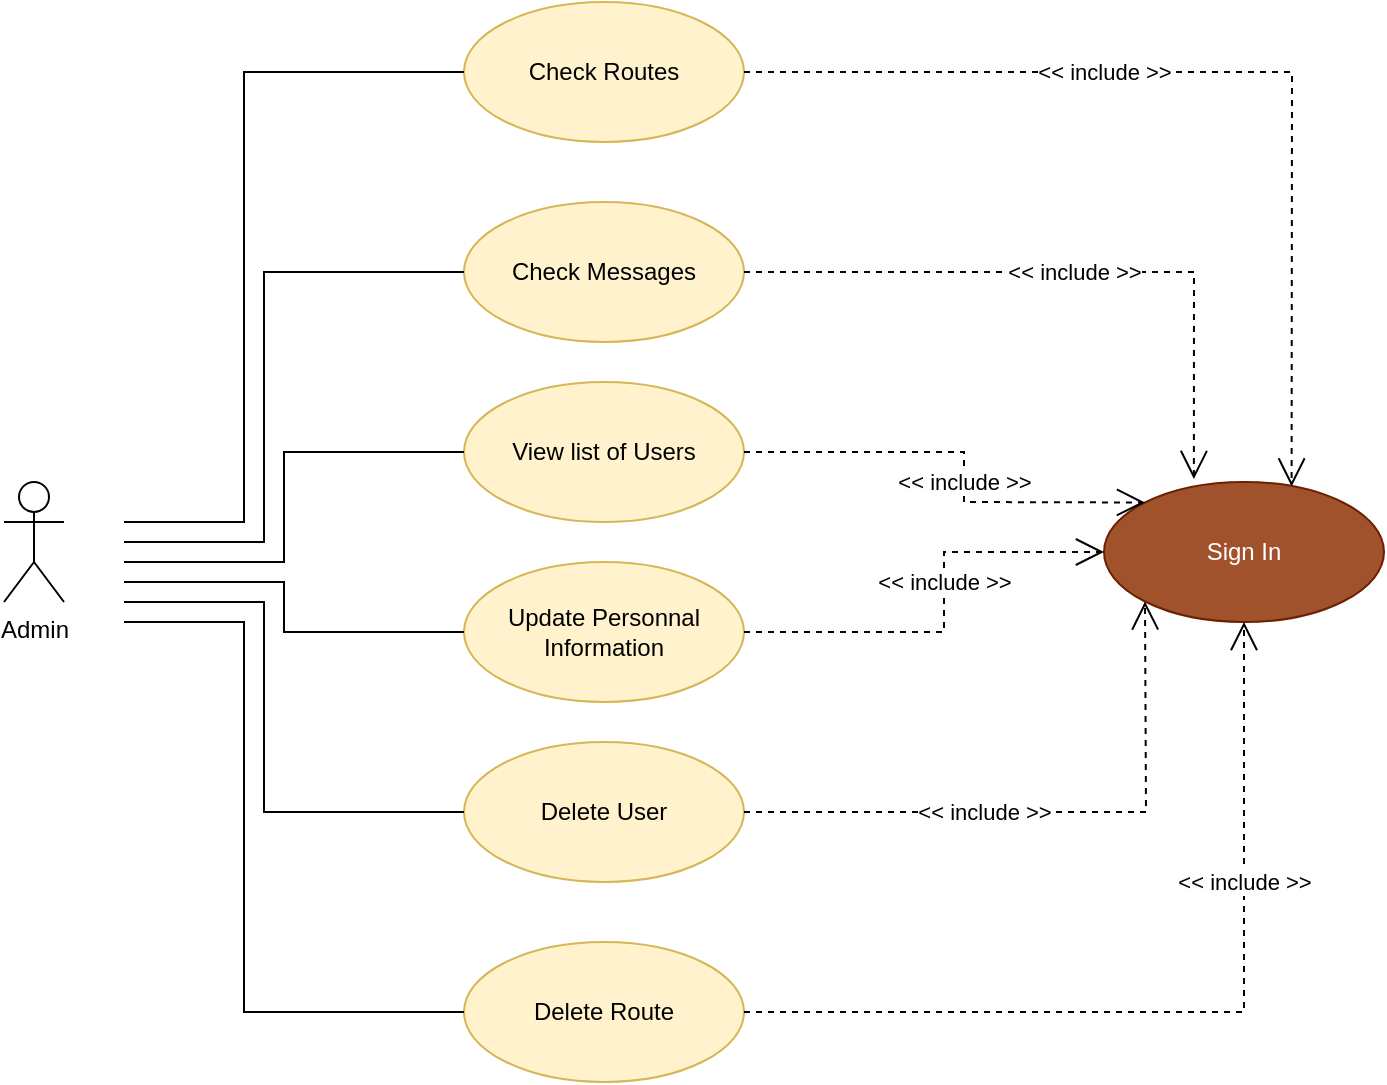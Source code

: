 <mxfile version="26.1.0">
  <diagram name="Page-1" id="76RxO8kOraSOlL7Umvtb">
    <mxGraphModel dx="740" dy="859" grid="1" gridSize="10" guides="1" tooltips="1" connect="1" arrows="1" fold="1" page="1" pageScale="1" pageWidth="827" pageHeight="1169" math="0" shadow="0">
      <root>
        <mxCell id="0" />
        <mxCell id="1" parent="0" />
        <mxCell id="wZeFQ-SQ1kYjzPRbCw-j-1" value="Check Routes" style="ellipse;whiteSpace=wrap;html=1;fillColor=#fff2cc;strokeColor=#d6b656;" vertex="1" parent="1">
          <mxGeometry x="260" y="190" width="140" height="70" as="geometry" />
        </mxCell>
        <mxCell id="wZeFQ-SQ1kYjzPRbCw-j-2" value="Check Messages" style="ellipse;whiteSpace=wrap;html=1;fillColor=#fff2cc;strokeColor=#d6b656;" vertex="1" parent="1">
          <mxGeometry x="260" y="290" width="140" height="70" as="geometry" />
        </mxCell>
        <mxCell id="wZeFQ-SQ1kYjzPRbCw-j-3" value="View list of Users" style="ellipse;whiteSpace=wrap;html=1;fillColor=#fff2cc;strokeColor=#d6b656;" vertex="1" parent="1">
          <mxGeometry x="260" y="380" width="140" height="70" as="geometry" />
        </mxCell>
        <mxCell id="wZeFQ-SQ1kYjzPRbCw-j-4" value="Delete User" style="ellipse;whiteSpace=wrap;html=1;fillColor=#fff2cc;strokeColor=#d6b656;" vertex="1" parent="1">
          <mxGeometry x="260" y="560" width="140" height="70" as="geometry" />
        </mxCell>
        <mxCell id="wZeFQ-SQ1kYjzPRbCw-j-5" value="Delete Route" style="ellipse;whiteSpace=wrap;html=1;fillColor=#fff2cc;strokeColor=#d6b656;" vertex="1" parent="1">
          <mxGeometry x="260" y="660" width="140" height="70" as="geometry" />
        </mxCell>
        <mxCell id="wZeFQ-SQ1kYjzPRbCw-j-6" value="Update Personnal&lt;br&gt;Information" style="ellipse;whiteSpace=wrap;html=1;fillColor=#fff2cc;strokeColor=#d6b656;" vertex="1" parent="1">
          <mxGeometry x="260" y="470" width="140" height="70" as="geometry" />
        </mxCell>
        <mxCell id="wZeFQ-SQ1kYjzPRbCw-j-7" value="Sign In" style="ellipse;whiteSpace=wrap;html=1;fillColor=#a0522d;strokeColor=#6D1F00;fontColor=#ffffff;" vertex="1" parent="1">
          <mxGeometry x="580" y="430" width="140" height="70" as="geometry" />
        </mxCell>
        <mxCell id="wZeFQ-SQ1kYjzPRbCw-j-8" value="&lt;div&gt;Admin&lt;/div&gt;" style="shape=umlActor;verticalLabelPosition=bottom;verticalAlign=top;html=1;" vertex="1" parent="1">
          <mxGeometry x="30" y="430" width="30" height="60" as="geometry" />
        </mxCell>
        <mxCell id="wZeFQ-SQ1kYjzPRbCw-j-9" value="&amp;lt;&amp;lt; include &amp;gt;&amp;gt;" style="endArrow=open;endSize=12;dashed=1;html=1;rounded=0;entryX=0;entryY=0.5;entryDx=0;entryDy=0;exitX=1;exitY=0.5;exitDx=0;exitDy=0;" edge="1" parent="1" source="wZeFQ-SQ1kYjzPRbCw-j-6" target="wZeFQ-SQ1kYjzPRbCw-j-7">
          <mxGeometry x="0.136" width="160" relative="1" as="geometry">
            <mxPoint x="260" y="520" as="sourcePoint" />
            <mxPoint x="420" y="520" as="targetPoint" />
            <Array as="points">
              <mxPoint x="500" y="505" />
              <mxPoint x="500" y="465" />
            </Array>
            <mxPoint as="offset" />
          </mxGeometry>
        </mxCell>
        <mxCell id="wZeFQ-SQ1kYjzPRbCw-j-11" value="&amp;lt;&amp;lt; include &amp;gt;&amp;gt;" style="endArrow=open;endSize=12;dashed=1;html=1;rounded=0;entryX=0;entryY=0;entryDx=0;entryDy=0;exitX=1;exitY=0.5;exitDx=0;exitDy=0;" edge="1" parent="1" source="wZeFQ-SQ1kYjzPRbCw-j-3" target="wZeFQ-SQ1kYjzPRbCw-j-7">
          <mxGeometry x="0.109" width="160" relative="1" as="geometry">
            <mxPoint x="410" y="515" as="sourcePoint" />
            <mxPoint x="590" y="475" as="targetPoint" />
            <Array as="points">
              <mxPoint x="510" y="415" />
              <mxPoint x="510" y="440" />
            </Array>
            <mxPoint as="offset" />
          </mxGeometry>
        </mxCell>
        <mxCell id="wZeFQ-SQ1kYjzPRbCw-j-12" value="&amp;lt;&amp;lt; include &amp;gt;&amp;gt;" style="endArrow=open;endSize=12;dashed=1;html=1;rounded=0;entryX=0;entryY=1;entryDx=0;entryDy=0;exitX=1;exitY=0.5;exitDx=0;exitDy=0;" edge="1" parent="1" source="wZeFQ-SQ1kYjzPRbCw-j-4" target="wZeFQ-SQ1kYjzPRbCw-j-7">
          <mxGeometry x="-0.216" width="160" relative="1" as="geometry">
            <mxPoint x="420" y="600" as="sourcePoint" />
            <mxPoint x="600" y="560" as="targetPoint" />
            <Array as="points">
              <mxPoint x="601" y="595" />
            </Array>
            <mxPoint as="offset" />
          </mxGeometry>
        </mxCell>
        <mxCell id="wZeFQ-SQ1kYjzPRbCw-j-13" value="&amp;lt;&amp;lt; include &amp;gt;&amp;gt;" style="endArrow=open;endSize=12;dashed=1;html=1;rounded=0;entryX=0.5;entryY=1;entryDx=0;entryDy=0;exitX=1;exitY=0.5;exitDx=0;exitDy=0;" edge="1" parent="1" source="wZeFQ-SQ1kYjzPRbCw-j-5" target="wZeFQ-SQ1kYjzPRbCw-j-7">
          <mxGeometry x="0.416" width="160" relative="1" as="geometry">
            <mxPoint x="410" y="605" as="sourcePoint" />
            <mxPoint x="611" y="500" as="targetPoint" />
            <Array as="points">
              <mxPoint x="650" y="695" />
            </Array>
            <mxPoint as="offset" />
          </mxGeometry>
        </mxCell>
        <mxCell id="wZeFQ-SQ1kYjzPRbCw-j-14" value="&amp;lt;&amp;lt; include &amp;gt;&amp;gt;" style="endArrow=open;endSize=12;dashed=1;html=1;rounded=0;entryX=0.321;entryY=-0.021;entryDx=0;entryDy=0;exitX=1;exitY=0.5;exitDx=0;exitDy=0;entryPerimeter=0;" edge="1" parent="1" source="wZeFQ-SQ1kYjzPRbCw-j-2" target="wZeFQ-SQ1kYjzPRbCw-j-7">
          <mxGeometry x="0.004" width="160" relative="1" as="geometry">
            <mxPoint x="410" y="605" as="sourcePoint" />
            <mxPoint x="611" y="500" as="targetPoint" />
            <Array as="points">
              <mxPoint x="625" y="325" />
            </Array>
            <mxPoint as="offset" />
          </mxGeometry>
        </mxCell>
        <mxCell id="wZeFQ-SQ1kYjzPRbCw-j-15" value="&amp;lt;&amp;lt; include &amp;gt;&amp;gt;" style="endArrow=open;endSize=12;dashed=1;html=1;rounded=0;entryX=0.67;entryY=0.032;entryDx=0;entryDy=0;exitX=1;exitY=0.5;exitDx=0;exitDy=0;entryPerimeter=0;" edge="1" parent="1" source="wZeFQ-SQ1kYjzPRbCw-j-1" target="wZeFQ-SQ1kYjzPRbCw-j-7">
          <mxGeometry x="-0.252" width="160" relative="1" as="geometry">
            <mxPoint x="410" y="335" as="sourcePoint" />
            <mxPoint x="635" y="439" as="targetPoint" />
            <Array as="points">
              <mxPoint x="674" y="225" />
            </Array>
            <mxPoint as="offset" />
          </mxGeometry>
        </mxCell>
        <mxCell id="wZeFQ-SQ1kYjzPRbCw-j-16" value="" style="endArrow=none;html=1;rounded=0;entryX=0;entryY=0.5;entryDx=0;entryDy=0;" edge="1" parent="1" target="wZeFQ-SQ1kYjzPRbCw-j-3">
          <mxGeometry width="50" height="50" relative="1" as="geometry">
            <mxPoint x="90" y="470" as="sourcePoint" />
            <mxPoint x="370" y="490" as="targetPoint" />
            <Array as="points">
              <mxPoint x="170" y="470" />
              <mxPoint x="170" y="415" />
            </Array>
          </mxGeometry>
        </mxCell>
        <mxCell id="wZeFQ-SQ1kYjzPRbCw-j-17" value="" style="endArrow=none;html=1;rounded=0;entryX=0;entryY=0.5;entryDx=0;entryDy=0;" edge="1" parent="1" target="wZeFQ-SQ1kYjzPRbCw-j-2">
          <mxGeometry width="50" height="50" relative="1" as="geometry">
            <mxPoint x="90" y="460" as="sourcePoint" />
            <mxPoint x="240" y="350" as="targetPoint" />
            <Array as="points">
              <mxPoint x="160" y="460" />
              <mxPoint x="160" y="325" />
            </Array>
          </mxGeometry>
        </mxCell>
        <mxCell id="wZeFQ-SQ1kYjzPRbCw-j-18" value="" style="endArrow=none;html=1;rounded=0;entryX=0;entryY=0.5;entryDx=0;entryDy=0;" edge="1" parent="1" target="wZeFQ-SQ1kYjzPRbCw-j-1">
          <mxGeometry width="50" height="50" relative="1" as="geometry">
            <mxPoint x="90" y="450" as="sourcePoint" />
            <mxPoint x="220" y="240" as="targetPoint" />
            <Array as="points">
              <mxPoint x="150" y="450" />
              <mxPoint x="150" y="225" />
            </Array>
          </mxGeometry>
        </mxCell>
        <mxCell id="wZeFQ-SQ1kYjzPRbCw-j-19" value="" style="endArrow=none;html=1;rounded=0;entryX=0;entryY=0.5;entryDx=0;entryDy=0;" edge="1" parent="1" target="wZeFQ-SQ1kYjzPRbCw-j-6">
          <mxGeometry width="50" height="50" relative="1" as="geometry">
            <mxPoint x="90" y="480" as="sourcePoint" />
            <mxPoint x="260" y="530" as="targetPoint" />
            <Array as="points">
              <mxPoint x="170" y="480" />
              <mxPoint x="170" y="505" />
            </Array>
          </mxGeometry>
        </mxCell>
        <mxCell id="wZeFQ-SQ1kYjzPRbCw-j-20" value="" style="endArrow=none;html=1;rounded=0;entryX=0;entryY=0.5;entryDx=0;entryDy=0;" edge="1" parent="1" target="wZeFQ-SQ1kYjzPRbCw-j-4">
          <mxGeometry width="50" height="50" relative="1" as="geometry">
            <mxPoint x="90" y="490" as="sourcePoint" />
            <mxPoint x="250" y="585" as="targetPoint" />
            <Array as="points">
              <mxPoint x="160" y="490" />
              <mxPoint x="160" y="595" />
            </Array>
          </mxGeometry>
        </mxCell>
        <mxCell id="wZeFQ-SQ1kYjzPRbCw-j-21" value="" style="endArrow=none;html=1;rounded=0;entryX=0;entryY=0.5;entryDx=0;entryDy=0;" edge="1" parent="1" target="wZeFQ-SQ1kYjzPRbCw-j-5">
          <mxGeometry width="50" height="50" relative="1" as="geometry">
            <mxPoint x="90" y="500" as="sourcePoint" />
            <mxPoint x="240" y="647.5" as="targetPoint" />
            <Array as="points">
              <mxPoint x="150" y="500" />
              <mxPoint x="150" y="695" />
            </Array>
          </mxGeometry>
        </mxCell>
      </root>
    </mxGraphModel>
  </diagram>
</mxfile>
